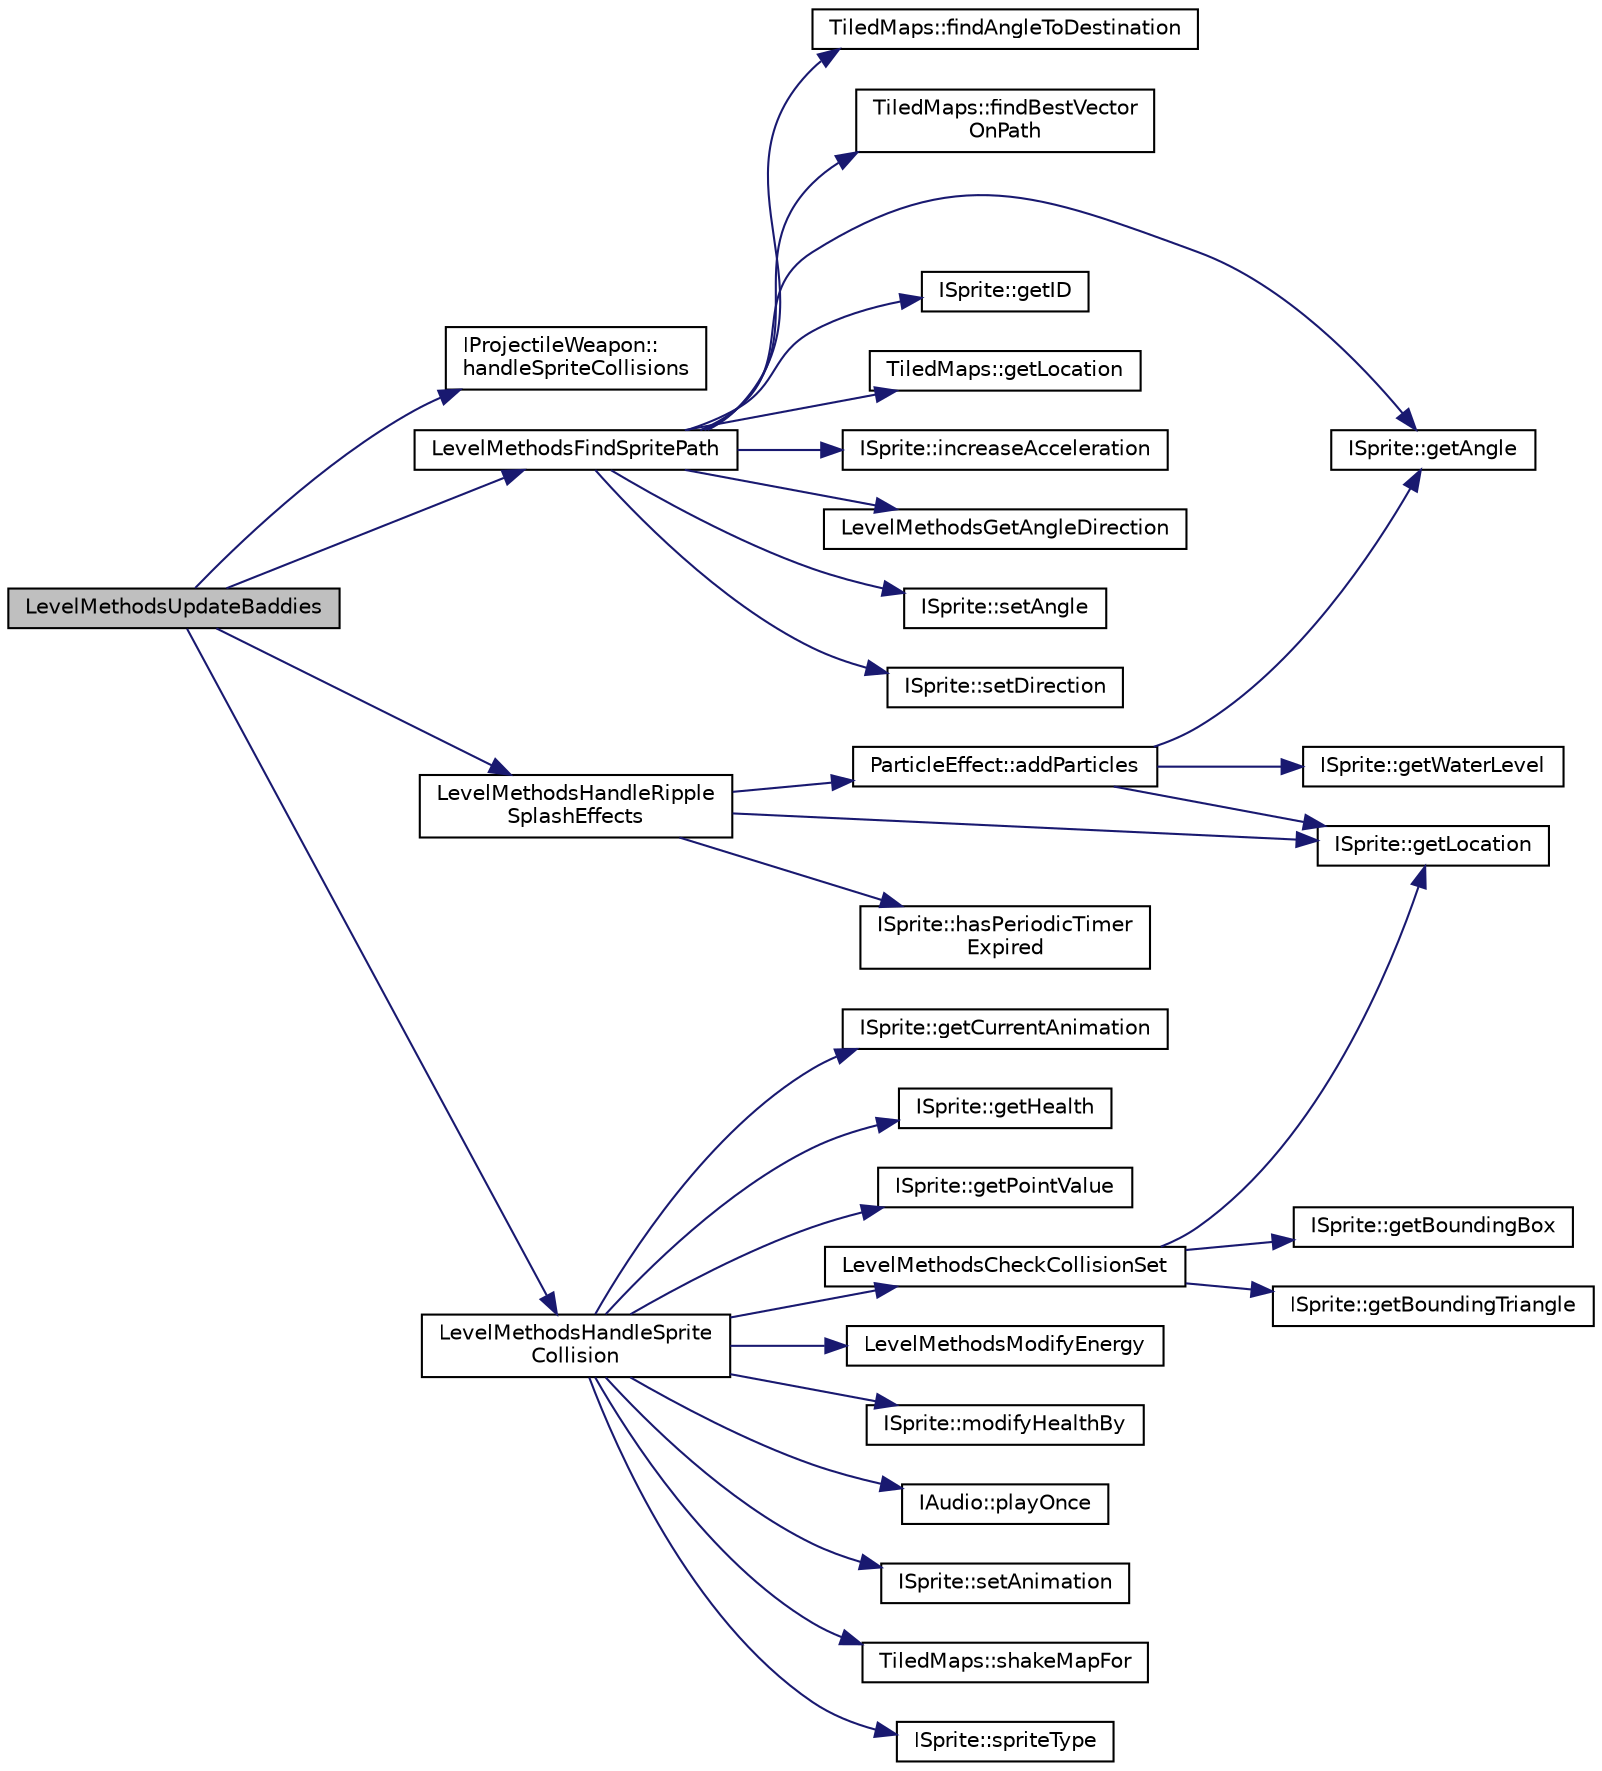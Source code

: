 digraph "LevelMethodsUpdateBaddies"
{
 // LATEX_PDF_SIZE
  edge [fontname="Helvetica",fontsize="10",labelfontname="Helvetica",labelfontsize="10"];
  node [fontname="Helvetica",fontsize="10",shape=record];
  rankdir="LR";
  Node1 [label="LevelMethodsUpdateBaddies",height=0.2,width=0.4,color="black", fillcolor="grey75", style="filled", fontcolor="black",tooltip=" "];
  Node1 -> Node2 [color="midnightblue",fontsize="10",style="solid",fontname="Helvetica"];
  Node2 [label="IProjectileWeapon::\lhandleSpriteCollisions",height=0.2,width=0.4,color="black", fillcolor="white", style="filled",URL="$class_i_projectile_weapon.html#ab072225d17df79543ee6b77d29a8c07f",tooltip=" "];
  Node1 -> Node3 [color="midnightblue",fontsize="10",style="solid",fontname="Helvetica"];
  Node3 [label="LevelMethodsFindSpritePath",height=0.2,width=0.4,color="black", fillcolor="white", style="filled",URL="$_level_methods_8cpp.html#a1ca62a71a244e3819851c39a31bc1a95",tooltip=" "];
  Node3 -> Node4 [color="midnightblue",fontsize="10",style="solid",fontname="Helvetica"];
  Node4 [label="TiledMaps::findAngleToDestination",height=0.2,width=0.4,color="black", fillcolor="white", style="filled",URL="$class_tiled_maps.html#aeeb2e293c661ff413fb0e8ee73fce5c1",tooltip=" "];
  Node3 -> Node5 [color="midnightblue",fontsize="10",style="solid",fontname="Helvetica"];
  Node5 [label="TiledMaps::findBestVector\lOnPath",height=0.2,width=0.4,color="black", fillcolor="white", style="filled",URL="$class_tiled_maps.html#a13bf49e8e11525f10538421d86ef944f",tooltip=" "];
  Node3 -> Node6 [color="midnightblue",fontsize="10",style="solid",fontname="Helvetica"];
  Node6 [label="ISprite::getAngle",height=0.2,width=0.4,color="black", fillcolor="white", style="filled",URL="$class_i_sprite.html#a44ab48c7a0ca24cf44b5aeb7c84ba597",tooltip=" "];
  Node3 -> Node7 [color="midnightblue",fontsize="10",style="solid",fontname="Helvetica"];
  Node7 [label="ISprite::getID",height=0.2,width=0.4,color="black", fillcolor="white", style="filled",URL="$class_i_sprite.html#aeb1558c92ad0bc6473f85f5a794ae352",tooltip=" "];
  Node3 -> Node8 [color="midnightblue",fontsize="10",style="solid",fontname="Helvetica"];
  Node8 [label="TiledMaps::getLocation",height=0.2,width=0.4,color="black", fillcolor="white", style="filled",URL="$class_tiled_maps.html#a9941b1c1c42a1e3fea32e6844f1dd6ad",tooltip=" "];
  Node3 -> Node9 [color="midnightblue",fontsize="10",style="solid",fontname="Helvetica"];
  Node9 [label="ISprite::increaseAcceleration",height=0.2,width=0.4,color="black", fillcolor="white", style="filled",URL="$class_i_sprite.html#a8604067bfc4764e4215c8e472390984d",tooltip=" "];
  Node3 -> Node10 [color="midnightblue",fontsize="10",style="solid",fontname="Helvetica"];
  Node10 [label="LevelMethodsGetAngleDirection",height=0.2,width=0.4,color="black", fillcolor="white", style="filled",URL="$_level_methods_8cpp.html#af96fb4e7aaa3caa200b62bd498477223",tooltip="Indicates one of six directions an angle is facing ..."];
  Node3 -> Node11 [color="midnightblue",fontsize="10",style="solid",fontname="Helvetica"];
  Node11 [label="ISprite::setAngle",height=0.2,width=0.4,color="black", fillcolor="white", style="filled",URL="$class_i_sprite.html#a898c383dffb69ea7a874caf7db0bd102",tooltip=" "];
  Node3 -> Node12 [color="midnightblue",fontsize="10",style="solid",fontname="Helvetica"];
  Node12 [label="ISprite::setDirection",height=0.2,width=0.4,color="black", fillcolor="white", style="filled",URL="$class_i_sprite.html#a619d68c2f620557aa1234da2e574c299",tooltip=" "];
  Node1 -> Node13 [color="midnightblue",fontsize="10",style="solid",fontname="Helvetica"];
  Node13 [label="LevelMethodsHandleRipple\lSplashEffects",height=0.2,width=0.4,color="black", fillcolor="white", style="filled",URL="$_level_methods_8cpp.html#ac41eea5c12e84275dc61b75d0eadb33e",tooltip=" "];
  Node13 -> Node14 [color="midnightblue",fontsize="10",style="solid",fontname="Helvetica"];
  Node14 [label="ParticleEffect::addParticles",height=0.2,width=0.4,color="black", fillcolor="white", style="filled",URL="$class_particle_effect.html#a807a1af756635bd62afd7b5ad190d29c",tooltip=" "];
  Node14 -> Node6 [color="midnightblue",fontsize="10",style="solid",fontname="Helvetica"];
  Node14 -> Node15 [color="midnightblue",fontsize="10",style="solid",fontname="Helvetica"];
  Node15 [label="ISprite::getLocation",height=0.2,width=0.4,color="black", fillcolor="white", style="filled",URL="$class_i_sprite.html#a04e5809c871ecfe7caeab6d6886e2bbd",tooltip=" "];
  Node14 -> Node16 [color="midnightblue",fontsize="10",style="solid",fontname="Helvetica"];
  Node16 [label="ISprite::getWaterLevel",height=0.2,width=0.4,color="black", fillcolor="white", style="filled",URL="$class_i_sprite.html#afd39c00bbd79fc13234885c8941ea798",tooltip=" "];
  Node13 -> Node15 [color="midnightblue",fontsize="10",style="solid",fontname="Helvetica"];
  Node13 -> Node17 [color="midnightblue",fontsize="10",style="solid",fontname="Helvetica"];
  Node17 [label="ISprite::hasPeriodicTimer\lExpired",height=0.2,width=0.4,color="black", fillcolor="white", style="filled",URL="$class_i_sprite.html#a7ac783a7e9180e85f608b2263aee9e2a",tooltip=" "];
  Node1 -> Node18 [color="midnightblue",fontsize="10",style="solid",fontname="Helvetica"];
  Node18 [label="LevelMethodsHandleSprite\lCollision",height=0.2,width=0.4,color="black", fillcolor="white", style="filled",URL="$_level_methods_8cpp.html#af17deb75104f88694410fe98a83b997f",tooltip=" "];
  Node18 -> Node19 [color="midnightblue",fontsize="10",style="solid",fontname="Helvetica"];
  Node19 [label="ISprite::getCurrentAnimation",height=0.2,width=0.4,color="black", fillcolor="white", style="filled",URL="$class_i_sprite.html#a6e1e6556de6db54749ad3926c0c1720b",tooltip=" "];
  Node18 -> Node20 [color="midnightblue",fontsize="10",style="solid",fontname="Helvetica"];
  Node20 [label="ISprite::getHealth",height=0.2,width=0.4,color="black", fillcolor="white", style="filled",URL="$class_i_sprite.html#a09dd7e151892b1314f5cf5f4699a7865",tooltip=" "];
  Node18 -> Node21 [color="midnightblue",fontsize="10",style="solid",fontname="Helvetica"];
  Node21 [label="ISprite::getPointValue",height=0.2,width=0.4,color="black", fillcolor="white", style="filled",URL="$class_i_sprite.html#a9821c90304790a5e8162c57d37b3ddfa",tooltip=" "];
  Node18 -> Node22 [color="midnightblue",fontsize="10",style="solid",fontname="Helvetica"];
  Node22 [label="LevelMethodsCheckCollisionSet",height=0.2,width=0.4,color="black", fillcolor="white", style="filled",URL="$_level_methods_8cpp.html#a5319580ed95da1ff1d0e4312ea879c66",tooltip=" "];
  Node22 -> Node23 [color="midnightblue",fontsize="10",style="solid",fontname="Helvetica"];
  Node23 [label="ISprite::getBoundingBox",height=0.2,width=0.4,color="black", fillcolor="white", style="filled",URL="$class_i_sprite.html#adf07d87015405a56c565efc59d10a937",tooltip=" "];
  Node22 -> Node24 [color="midnightblue",fontsize="10",style="solid",fontname="Helvetica"];
  Node24 [label="ISprite::getBoundingTriangle",height=0.2,width=0.4,color="black", fillcolor="white", style="filled",URL="$class_i_sprite.html#ad02479bdf3ae8da1e43dd39a95b96940",tooltip=" "];
  Node22 -> Node15 [color="midnightblue",fontsize="10",style="solid",fontname="Helvetica"];
  Node18 -> Node25 [color="midnightblue",fontsize="10",style="solid",fontname="Helvetica"];
  Node25 [label="LevelMethodsModifyEnergy",height=0.2,width=0.4,color="black", fillcolor="white", style="filled",URL="$_level_methods_8cpp.html#ae2b42fb2944936dcc6a5683cd4ca52a7",tooltip=" "];
  Node18 -> Node26 [color="midnightblue",fontsize="10",style="solid",fontname="Helvetica"];
  Node26 [label="ISprite::modifyHealthBy",height=0.2,width=0.4,color="black", fillcolor="white", style="filled",URL="$class_i_sprite.html#a445add3488623db74f1764652993c0dc",tooltip=" "];
  Node18 -> Node27 [color="midnightblue",fontsize="10",style="solid",fontname="Helvetica"];
  Node27 [label="IAudio::playOnce",height=0.2,width=0.4,color="black", fillcolor="white", style="filled",URL="$class_i_audio.html#ab7b06473770e6eb5f1d65e63f0853862",tooltip=" "];
  Node18 -> Node28 [color="midnightblue",fontsize="10",style="solid",fontname="Helvetica"];
  Node28 [label="ISprite::setAnimation",height=0.2,width=0.4,color="black", fillcolor="white", style="filled",URL="$class_i_sprite.html#ac3c80c8b172445a5009ce33859878989",tooltip=" "];
  Node18 -> Node29 [color="midnightblue",fontsize="10",style="solid",fontname="Helvetica"];
  Node29 [label="TiledMaps::shakeMapFor",height=0.2,width=0.4,color="black", fillcolor="white", style="filled",URL="$class_tiled_maps.html#af1fc781b624caf55f9e5240631ca3d22",tooltip=" "];
  Node18 -> Node30 [color="midnightblue",fontsize="10",style="solid",fontname="Helvetica"];
  Node30 [label="ISprite::spriteType",height=0.2,width=0.4,color="black", fillcolor="white", style="filled",URL="$class_i_sprite.html#a950ef030265205693eb1bf64d716de9a",tooltip=" "];
}
